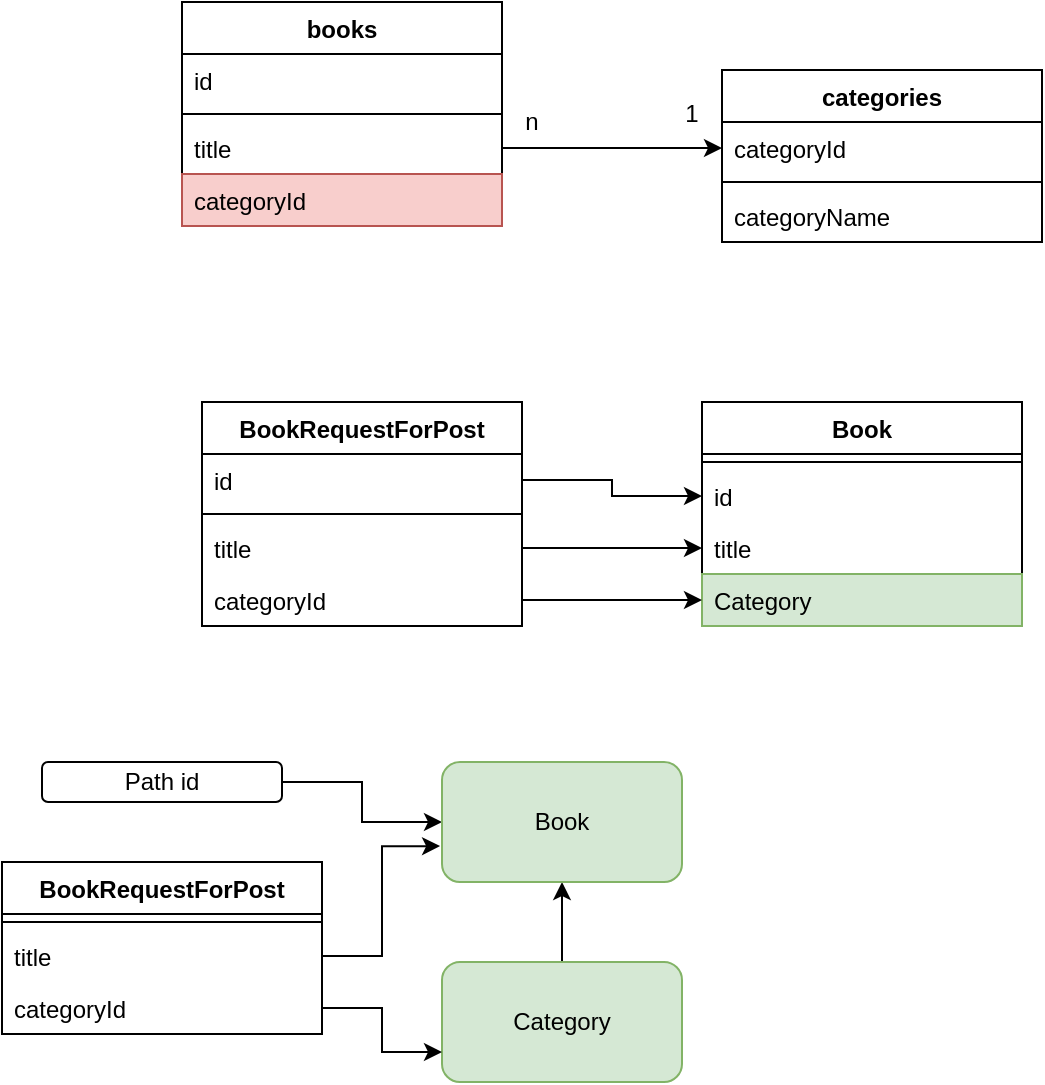 <mxfile version="13.9.9" type="device" pages="2"><diagram id="FHoigrJX3H4KcpObmeG-" name="Sayfa -1"><mxGraphModel dx="583" dy="337" grid="1" gridSize="10" guides="1" tooltips="1" connect="1" arrows="1" fold="1" page="1" pageScale="1" pageWidth="827" pageHeight="1169" math="0" shadow="0"><root><mxCell id="0"/><mxCell id="1" parent="0"/><mxCell id="je-vuVywfdCNmTMJo3l2-1" value="books" style="swimlane;fontStyle=1;align=center;verticalAlign=top;childLayout=stackLayout;horizontal=1;startSize=26;horizontalStack=0;resizeParent=1;resizeParentMax=0;resizeLast=0;collapsible=1;marginBottom=0;" vertex="1" parent="1"><mxGeometry x="270" y="230" width="160" height="112" as="geometry"/></mxCell><mxCell id="je-vuVywfdCNmTMJo3l2-2" value="id" style="text;strokeColor=none;fillColor=none;align=left;verticalAlign=top;spacingLeft=4;spacingRight=4;overflow=hidden;rotatable=0;points=[[0,0.5],[1,0.5]];portConstraint=eastwest;" vertex="1" parent="je-vuVywfdCNmTMJo3l2-1"><mxGeometry y="26" width="160" height="26" as="geometry"/></mxCell><mxCell id="je-vuVywfdCNmTMJo3l2-3" value="" style="line;strokeWidth=1;fillColor=none;align=left;verticalAlign=middle;spacingTop=-1;spacingLeft=3;spacingRight=3;rotatable=0;labelPosition=right;points=[];portConstraint=eastwest;" vertex="1" parent="je-vuVywfdCNmTMJo3l2-1"><mxGeometry y="52" width="160" height="8" as="geometry"/></mxCell><mxCell id="je-vuVywfdCNmTMJo3l2-4" value="title" style="text;strokeColor=none;fillColor=none;align=left;verticalAlign=top;spacingLeft=4;spacingRight=4;overflow=hidden;rotatable=0;points=[[0,0.5],[1,0.5]];portConstraint=eastwest;" vertex="1" parent="je-vuVywfdCNmTMJo3l2-1"><mxGeometry y="60" width="160" height="26" as="geometry"/></mxCell><mxCell id="je-vuVywfdCNmTMJo3l2-5" value="categoryId" style="text;strokeColor=#b85450;fillColor=#f8cecc;align=left;verticalAlign=top;spacingLeft=4;spacingRight=4;overflow=hidden;rotatable=0;points=[[0,0.5],[1,0.5]];portConstraint=eastwest;" vertex="1" parent="je-vuVywfdCNmTMJo3l2-1"><mxGeometry y="86" width="160" height="26" as="geometry"/></mxCell><mxCell id="je-vuVywfdCNmTMJo3l2-6" value="categories" style="swimlane;fontStyle=1;align=center;verticalAlign=top;childLayout=stackLayout;horizontal=1;startSize=26;horizontalStack=0;resizeParent=1;resizeParentMax=0;resizeLast=0;collapsible=1;marginBottom=0;" vertex="1" parent="1"><mxGeometry x="540" y="264" width="160" height="86" as="geometry"/></mxCell><mxCell id="je-vuVywfdCNmTMJo3l2-7" value="categoryId" style="text;strokeColor=none;fillColor=none;align=left;verticalAlign=top;spacingLeft=4;spacingRight=4;overflow=hidden;rotatable=0;points=[[0,0.5],[1,0.5]];portConstraint=eastwest;" vertex="1" parent="je-vuVywfdCNmTMJo3l2-6"><mxGeometry y="26" width="160" height="26" as="geometry"/></mxCell><mxCell id="je-vuVywfdCNmTMJo3l2-8" value="" style="line;strokeWidth=1;fillColor=none;align=left;verticalAlign=middle;spacingTop=-1;spacingLeft=3;spacingRight=3;rotatable=0;labelPosition=right;points=[];portConstraint=eastwest;" vertex="1" parent="je-vuVywfdCNmTMJo3l2-6"><mxGeometry y="52" width="160" height="8" as="geometry"/></mxCell><mxCell id="je-vuVywfdCNmTMJo3l2-9" value="categoryName" style="text;strokeColor=none;fillColor=none;align=left;verticalAlign=top;spacingLeft=4;spacingRight=4;overflow=hidden;rotatable=0;points=[[0,0.5],[1,0.5]];portConstraint=eastwest;" vertex="1" parent="je-vuVywfdCNmTMJo3l2-6"><mxGeometry y="60" width="160" height="26" as="geometry"/></mxCell><mxCell id="je-vuVywfdCNmTMJo3l2-11" style="edgeStyle=orthogonalEdgeStyle;rounded=0;orthogonalLoop=1;jettySize=auto;html=1;entryX=0;entryY=0.5;entryDx=0;entryDy=0;" edge="1" parent="1" source="je-vuVywfdCNmTMJo3l2-4" target="je-vuVywfdCNmTMJo3l2-7"><mxGeometry relative="1" as="geometry"/></mxCell><mxCell id="je-vuVywfdCNmTMJo3l2-12" value="n" style="text;html=1;strokeColor=none;fillColor=none;align=center;verticalAlign=middle;whiteSpace=wrap;rounded=0;" vertex="1" parent="1"><mxGeometry x="430" y="280" width="30" height="20" as="geometry"/></mxCell><mxCell id="je-vuVywfdCNmTMJo3l2-13" value="1" style="text;html=1;strokeColor=none;fillColor=none;align=center;verticalAlign=middle;whiteSpace=wrap;rounded=0;" vertex="1" parent="1"><mxGeometry x="510" y="276" width="30" height="20" as="geometry"/></mxCell><mxCell id="je-vuVywfdCNmTMJo3l2-14" value="BookRequestForPost" style="swimlane;fontStyle=1;align=center;verticalAlign=top;childLayout=stackLayout;horizontal=1;startSize=26;horizontalStack=0;resizeParent=1;resizeParentMax=0;resizeLast=0;collapsible=1;marginBottom=0;" vertex="1" parent="1"><mxGeometry x="280" y="430" width="160" height="112" as="geometry"/></mxCell><mxCell id="je-vuVywfdCNmTMJo3l2-15" value="id" style="text;strokeColor=none;fillColor=none;align=left;verticalAlign=top;spacingLeft=4;spacingRight=4;overflow=hidden;rotatable=0;points=[[0,0.5],[1,0.5]];portConstraint=eastwest;" vertex="1" parent="je-vuVywfdCNmTMJo3l2-14"><mxGeometry y="26" width="160" height="26" as="geometry"/></mxCell><mxCell id="je-vuVywfdCNmTMJo3l2-16" value="" style="line;strokeWidth=1;fillColor=none;align=left;verticalAlign=middle;spacingTop=-1;spacingLeft=3;spacingRight=3;rotatable=0;labelPosition=right;points=[];portConstraint=eastwest;" vertex="1" parent="je-vuVywfdCNmTMJo3l2-14"><mxGeometry y="52" width="160" height="8" as="geometry"/></mxCell><mxCell id="je-vuVywfdCNmTMJo3l2-17" value="title" style="text;strokeColor=none;fillColor=none;align=left;verticalAlign=top;spacingLeft=4;spacingRight=4;overflow=hidden;rotatable=0;points=[[0,0.5],[1,0.5]];portConstraint=eastwest;" vertex="1" parent="je-vuVywfdCNmTMJo3l2-14"><mxGeometry y="60" width="160" height="26" as="geometry"/></mxCell><mxCell id="je-vuVywfdCNmTMJo3l2-18" value="categoryId" style="text;strokeColor=none;fillColor=none;align=left;verticalAlign=top;spacingLeft=4;spacingRight=4;overflow=hidden;rotatable=0;points=[[0,0.5],[1,0.5]];portConstraint=eastwest;" vertex="1" parent="je-vuVywfdCNmTMJo3l2-14"><mxGeometry y="86" width="160" height="26" as="geometry"/></mxCell><mxCell id="je-vuVywfdCNmTMJo3l2-19" value="Book" style="swimlane;fontStyle=1;align=center;verticalAlign=top;childLayout=stackLayout;horizontal=1;startSize=26;horizontalStack=0;resizeParent=1;resizeParentMax=0;resizeLast=0;collapsible=1;marginBottom=0;" vertex="1" parent="1"><mxGeometry x="530" y="430" width="160" height="112" as="geometry"/></mxCell><mxCell id="je-vuVywfdCNmTMJo3l2-21" value="" style="line;strokeWidth=1;fillColor=none;align=left;verticalAlign=middle;spacingTop=-1;spacingLeft=3;spacingRight=3;rotatable=0;labelPosition=right;points=[];portConstraint=eastwest;" vertex="1" parent="je-vuVywfdCNmTMJo3l2-19"><mxGeometry y="26" width="160" height="8" as="geometry"/></mxCell><mxCell id="je-vuVywfdCNmTMJo3l2-22" value="id" style="text;strokeColor=none;fillColor=none;align=left;verticalAlign=top;spacingLeft=4;spacingRight=4;overflow=hidden;rotatable=0;points=[[0,0.5],[1,0.5]];portConstraint=eastwest;" vertex="1" parent="je-vuVywfdCNmTMJo3l2-19"><mxGeometry y="34" width="160" height="26" as="geometry"/></mxCell><mxCell id="je-vuVywfdCNmTMJo3l2-27" value="title" style="text;strokeColor=none;fillColor=none;align=left;verticalAlign=top;spacingLeft=4;spacingRight=4;overflow=hidden;rotatable=0;points=[[0,0.5],[1,0.5]];portConstraint=eastwest;" vertex="1" parent="je-vuVywfdCNmTMJo3l2-19"><mxGeometry y="60" width="160" height="26" as="geometry"/></mxCell><mxCell id="je-vuVywfdCNmTMJo3l2-28" value="Category" style="text;strokeColor=#82b366;fillColor=#d5e8d4;align=left;verticalAlign=top;spacingLeft=4;spacingRight=4;overflow=hidden;rotatable=0;points=[[0,0.5],[1,0.5]];portConstraint=eastwest;" vertex="1" parent="je-vuVywfdCNmTMJo3l2-19"><mxGeometry y="86" width="160" height="26" as="geometry"/></mxCell><mxCell id="je-vuVywfdCNmTMJo3l2-29" style="edgeStyle=orthogonalEdgeStyle;rounded=0;orthogonalLoop=1;jettySize=auto;html=1;entryX=0;entryY=0.5;entryDx=0;entryDy=0;" edge="1" parent="1" source="je-vuVywfdCNmTMJo3l2-17" target="je-vuVywfdCNmTMJo3l2-27"><mxGeometry relative="1" as="geometry"/></mxCell><mxCell id="je-vuVywfdCNmTMJo3l2-31" style="edgeStyle=orthogonalEdgeStyle;rounded=0;orthogonalLoop=1;jettySize=auto;html=1;entryX=0;entryY=0.5;entryDx=0;entryDy=0;" edge="1" parent="1" source="je-vuVywfdCNmTMJo3l2-15" target="je-vuVywfdCNmTMJo3l2-22"><mxGeometry relative="1" as="geometry"/></mxCell><mxCell id="je-vuVywfdCNmTMJo3l2-32" style="edgeStyle=orthogonalEdgeStyle;rounded=0;orthogonalLoop=1;jettySize=auto;html=1;entryX=0;entryY=0.5;entryDx=0;entryDy=0;" edge="1" parent="1" source="je-vuVywfdCNmTMJo3l2-18" target="je-vuVywfdCNmTMJo3l2-28"><mxGeometry relative="1" as="geometry"/></mxCell><mxCell id="je-vuVywfdCNmTMJo3l2-33" value="BookRequestForPost" style="swimlane;fontStyle=1;align=center;verticalAlign=top;childLayout=stackLayout;horizontal=1;startSize=26;horizontalStack=0;resizeParent=1;resizeParentMax=0;resizeLast=0;collapsible=1;marginBottom=0;" vertex="1" parent="1"><mxGeometry x="180" y="660" width="160" height="86" as="geometry"/></mxCell><mxCell id="je-vuVywfdCNmTMJo3l2-35" value="" style="line;strokeWidth=1;fillColor=none;align=left;verticalAlign=middle;spacingTop=-1;spacingLeft=3;spacingRight=3;rotatable=0;labelPosition=right;points=[];portConstraint=eastwest;" vertex="1" parent="je-vuVywfdCNmTMJo3l2-33"><mxGeometry y="26" width="160" height="8" as="geometry"/></mxCell><mxCell id="je-vuVywfdCNmTMJo3l2-36" value="title" style="text;strokeColor=none;fillColor=none;align=left;verticalAlign=top;spacingLeft=4;spacingRight=4;overflow=hidden;rotatable=0;points=[[0,0.5],[1,0.5]];portConstraint=eastwest;" vertex="1" parent="je-vuVywfdCNmTMJo3l2-33"><mxGeometry y="34" width="160" height="26" as="geometry"/></mxCell><mxCell id="je-vuVywfdCNmTMJo3l2-37" value="categoryId" style="text;strokeColor=none;fillColor=none;align=left;verticalAlign=top;spacingLeft=4;spacingRight=4;overflow=hidden;rotatable=0;points=[[0,0.5],[1,0.5]];portConstraint=eastwest;" vertex="1" parent="je-vuVywfdCNmTMJo3l2-33"><mxGeometry y="60" width="160" height="26" as="geometry"/></mxCell><mxCell id="je-vuVywfdCNmTMJo3l2-42" style="edgeStyle=orthogonalEdgeStyle;rounded=0;orthogonalLoop=1;jettySize=auto;html=1;entryX=0;entryY=0.5;entryDx=0;entryDy=0;" edge="1" parent="1" source="je-vuVywfdCNmTMJo3l2-38" target="je-vuVywfdCNmTMJo3l2-41"><mxGeometry relative="1" as="geometry"/></mxCell><mxCell id="je-vuVywfdCNmTMJo3l2-38" value="Path id" style="rounded=1;whiteSpace=wrap;html=1;" vertex="1" parent="1"><mxGeometry x="200" y="610" width="120" height="20" as="geometry"/></mxCell><mxCell id="je-vuVywfdCNmTMJo3l2-44" style="edgeStyle=orthogonalEdgeStyle;rounded=0;orthogonalLoop=1;jettySize=auto;html=1;entryX=0.5;entryY=1;entryDx=0;entryDy=0;" edge="1" parent="1" source="je-vuVywfdCNmTMJo3l2-39" target="je-vuVywfdCNmTMJo3l2-41"><mxGeometry relative="1" as="geometry"/></mxCell><mxCell id="je-vuVywfdCNmTMJo3l2-39" value="Category" style="rounded=1;whiteSpace=wrap;html=1;fillColor=#d5e8d4;strokeColor=#82b366;" vertex="1" parent="1"><mxGeometry x="400" y="710" width="120" height="60" as="geometry"/></mxCell><mxCell id="je-vuVywfdCNmTMJo3l2-40" style="edgeStyle=orthogonalEdgeStyle;rounded=0;orthogonalLoop=1;jettySize=auto;html=1;entryX=0;entryY=0.75;entryDx=0;entryDy=0;" edge="1" parent="1" source="je-vuVywfdCNmTMJo3l2-37" target="je-vuVywfdCNmTMJo3l2-39"><mxGeometry relative="1" as="geometry"/></mxCell><mxCell id="je-vuVywfdCNmTMJo3l2-41" value="Book" style="rounded=1;whiteSpace=wrap;html=1;fillColor=#d5e8d4;strokeColor=#82b366;" vertex="1" parent="1"><mxGeometry x="400" y="610" width="120" height="60" as="geometry"/></mxCell><mxCell id="je-vuVywfdCNmTMJo3l2-43" style="edgeStyle=orthogonalEdgeStyle;rounded=0;orthogonalLoop=1;jettySize=auto;html=1;entryX=-0.008;entryY=0.701;entryDx=0;entryDy=0;entryPerimeter=0;" edge="1" parent="1" source="je-vuVywfdCNmTMJo3l2-36" target="je-vuVywfdCNmTMJo3l2-41"><mxGeometry relative="1" as="geometry"/></mxCell></root></mxGraphModel></diagram><diagram id="SKawTItaU04qVtyy6-Ba" name="ManyToMany"><mxGraphModel dx="409" dy="236" grid="1" gridSize="10" guides="1" tooltips="1" connect="1" arrows="1" fold="1" page="1" pageScale="1" pageWidth="827" pageHeight="1169" math="0" shadow="0"><root><mxCell id="N2u3lluFESLtxa7WzdKb-0"/><mxCell id="N2u3lluFESLtxa7WzdKb-1" parent="N2u3lluFESLtxa7WzdKb-0"/><mxCell id="N2u3lluFESLtxa7WzdKb-2" value="Book" style="swimlane;fontStyle=1;align=center;verticalAlign=top;childLayout=stackLayout;horizontal=1;startSize=26;horizontalStack=0;resizeParent=1;resizeParentMax=0;resizeLast=0;collapsible=1;marginBottom=0;" vertex="1" parent="N2u3lluFESLtxa7WzdKb-1"><mxGeometry x="20" y="90" width="160" height="86" as="geometry"/></mxCell><mxCell id="N2u3lluFESLtxa7WzdKb-3" value="id" style="text;strokeColor=#82b366;fillColor=#d5e8d4;align=left;verticalAlign=top;spacingLeft=4;spacingRight=4;overflow=hidden;rotatable=0;points=[[0,0.5],[1,0.5]];portConstraint=eastwest;" vertex="1" parent="N2u3lluFESLtxa7WzdKb-2"><mxGeometry y="26" width="160" height="26" as="geometry"/></mxCell><mxCell id="N2u3lluFESLtxa7WzdKb-4" value="" style="line;strokeWidth=1;fillColor=none;align=left;verticalAlign=middle;spacingTop=-1;spacingLeft=3;spacingRight=3;rotatable=0;labelPosition=right;points=[];portConstraint=eastwest;" vertex="1" parent="N2u3lluFESLtxa7WzdKb-2"><mxGeometry y="52" width="160" height="8" as="geometry"/></mxCell><mxCell id="N2u3lluFESLtxa7WzdKb-5" value="+ method(type): type" style="text;strokeColor=none;fillColor=none;align=left;verticalAlign=top;spacingLeft=4;spacingRight=4;overflow=hidden;rotatable=0;points=[[0,0.5],[1,0.5]];portConstraint=eastwest;" vertex="1" parent="N2u3lluFESLtxa7WzdKb-2"><mxGeometry y="60" width="160" height="26" as="geometry"/></mxCell><mxCell id="N2u3lluFESLtxa7WzdKb-6" value="Author" style="swimlane;fontStyle=1;align=center;verticalAlign=top;childLayout=stackLayout;horizontal=1;startSize=26;horizontalStack=0;resizeParent=1;resizeParentMax=0;resizeLast=0;collapsible=1;marginBottom=0;" vertex="1" parent="N2u3lluFESLtxa7WzdKb-1"><mxGeometry x="250" y="90" width="160" height="86" as="geometry"/></mxCell><mxCell id="N2u3lluFESLtxa7WzdKb-7" value="author_id" style="text;strokeColor=#d6b656;fillColor=#fff2cc;align=left;verticalAlign=top;spacingLeft=4;spacingRight=4;overflow=hidden;rotatable=0;points=[[0,0.5],[1,0.5]];portConstraint=eastwest;" vertex="1" parent="N2u3lluFESLtxa7WzdKb-6"><mxGeometry y="26" width="160" height="26" as="geometry"/></mxCell><mxCell id="N2u3lluFESLtxa7WzdKb-8" value="" style="line;strokeWidth=1;fillColor=none;align=left;verticalAlign=middle;spacingTop=-1;spacingLeft=3;spacingRight=3;rotatable=0;labelPosition=right;points=[];portConstraint=eastwest;" vertex="1" parent="N2u3lluFESLtxa7WzdKb-6"><mxGeometry y="52" width="160" height="8" as="geometry"/></mxCell><mxCell id="N2u3lluFESLtxa7WzdKb-9" value="+ method(type): type" style="text;strokeColor=none;fillColor=none;align=left;verticalAlign=top;spacingLeft=4;spacingRight=4;overflow=hidden;rotatable=0;points=[[0,0.5],[1,0.5]];portConstraint=eastwest;" vertex="1" parent="N2u3lluFESLtxa7WzdKb-6"><mxGeometry y="60" width="160" height="26" as="geometry"/></mxCell><mxCell id="N2u3lluFESLtxa7WzdKb-10" value="bookauthors" style="swimlane;fontStyle=1;align=center;verticalAlign=top;childLayout=stackLayout;horizontal=1;startSize=26;horizontalStack=0;resizeParent=1;resizeParentMax=0;resizeLast=0;collapsible=1;marginBottom=0;" vertex="1" parent="N2u3lluFESLtxa7WzdKb-1"><mxGeometry x="150" y="240" width="160" height="86" as="geometry"/></mxCell><mxCell id="N2u3lluFESLtxa7WzdKb-11" value="id" style="text;strokeColor=#82b366;fillColor=#d5e8d4;align=left;verticalAlign=top;spacingLeft=4;spacingRight=4;overflow=hidden;rotatable=0;points=[[0,0.5],[1,0.5]];portConstraint=eastwest;" vertex="1" parent="N2u3lluFESLtxa7WzdKb-10"><mxGeometry y="26" width="160" height="26" as="geometry"/></mxCell><mxCell id="N2u3lluFESLtxa7WzdKb-12" value="" style="line;strokeWidth=1;fillColor=none;align=left;verticalAlign=middle;spacingTop=-1;spacingLeft=3;spacingRight=3;rotatable=0;labelPosition=right;points=[];portConstraint=eastwest;" vertex="1" parent="N2u3lluFESLtxa7WzdKb-10"><mxGeometry y="52" width="160" height="8" as="geometry"/></mxCell><mxCell id="N2u3lluFESLtxa7WzdKb-13" value="author_id" style="text;strokeColor=#d6b656;fillColor=#fff2cc;align=left;verticalAlign=top;spacingLeft=4;spacingRight=4;overflow=hidden;rotatable=0;points=[[0,0.5],[1,0.5]];portConstraint=eastwest;" vertex="1" parent="N2u3lluFESLtxa7WzdKb-10"><mxGeometry y="60" width="160" height="26" as="geometry"/></mxCell></root></mxGraphModel></diagram></mxfile>